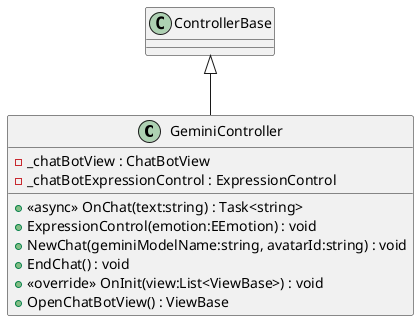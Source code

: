 @startuml
class GeminiController {
    - _chatBotView : ChatBotView
    - _chatBotExpressionControl : ExpressionControl
    + <<async>> OnChat(text:string) : Task<string>
    + ExpressionControl(emotion:EEmotion) : void
    + NewChat(geminiModelName:string, avatarId:string) : void
    + EndChat() : void
    + <<override>> OnInit(view:List<ViewBase>) : void
    + OpenChatBotView() : ViewBase
}
ControllerBase <|-- GeminiController
@enduml
